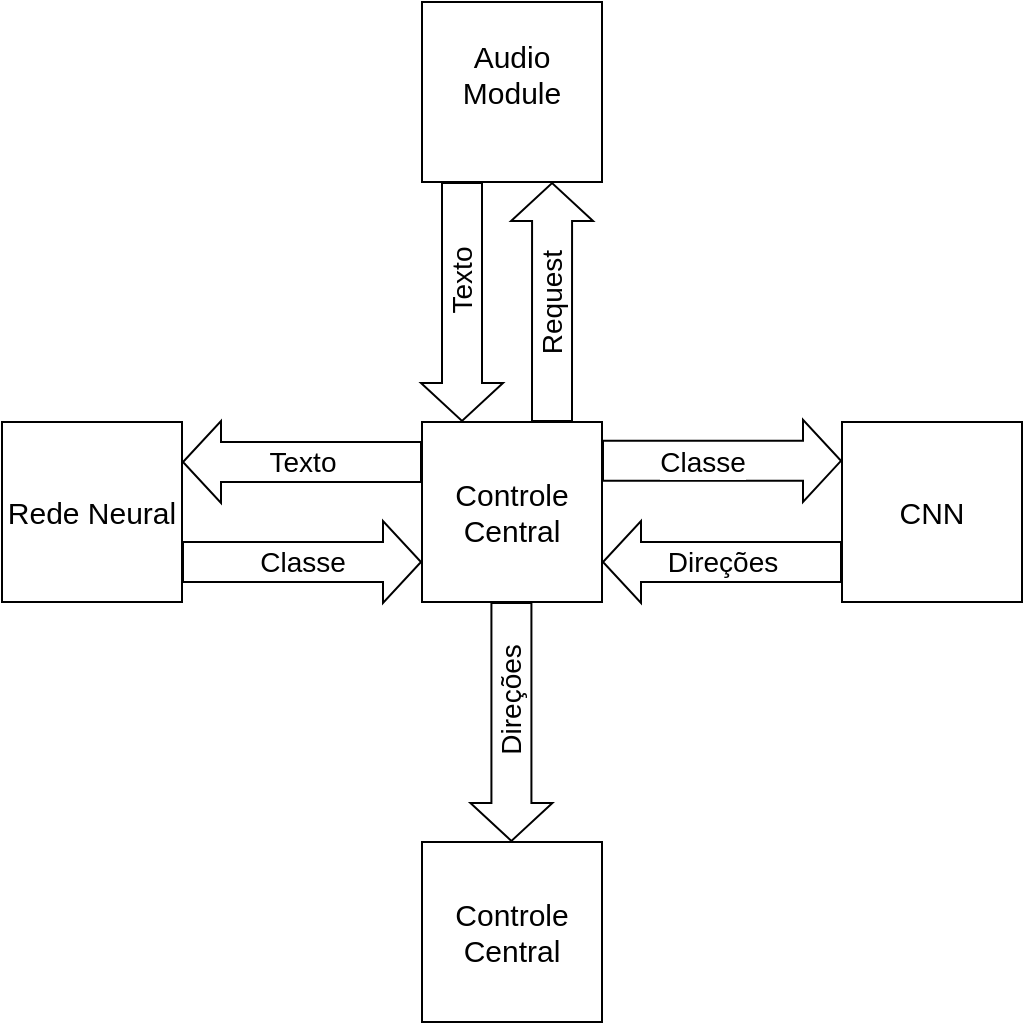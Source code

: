 <mxfile version="21.7.2" type="device">
  <diagram name="Page-1" id="net3LYrIIeCwL5Gls6FQ">
    <mxGraphModel dx="1434" dy="758" grid="1" gridSize="10" guides="1" tooltips="1" connect="1" arrows="1" fold="1" page="1" pageScale="1" pageWidth="850" pageHeight="1100" math="0" shadow="0">
      <root>
        <mxCell id="0" />
        <mxCell id="1" parent="0" />
        <mxCell id="6gkh3FY1J6M-NQaSy6XT-10" value="" style="shape=flexArrow;endArrow=classic;html=1;rounded=0;fontFamily=Helvetica;fontSize=12;fontColor=default;strokeWidth=1;endSize=6;startSize=6;width=20;exitX=0.708;exitY=0;exitDx=0;exitDy=0;exitPerimeter=0;" parent="1" edge="1">
          <mxGeometry width="50" height="50" relative="1" as="geometry">
            <mxPoint x="425.0" y="400" as="sourcePoint" />
            <mxPoint x="425.04" y="280" as="targetPoint" />
          </mxGeometry>
        </mxCell>
        <mxCell id="6gkh3FY1J6M-NQaSy6XT-11" value="&lt;font style=&quot;font-size: 14px;&quot;&gt;Request&lt;/font&gt;" style="edgeLabel;html=1;align=center;verticalAlign=middle;resizable=0;points=[];fontSize=14;fontFamily=Helvetica;fontColor=default;rotation=-90;" parent="6gkh3FY1J6M-NQaSy6XT-10" vertex="1" connectable="0">
          <mxGeometry x="-0.109" y="-2" relative="1" as="geometry">
            <mxPoint x="-2" y="-6" as="offset" />
          </mxGeometry>
        </mxCell>
        <mxCell id="6gkh3FY1J6M-NQaSy6XT-14" value="" style="shape=flexArrow;endArrow=classic;html=1;rounded=0;fontFamily=Helvetica;fontSize=12;fontColor=default;strokeWidth=1;endSize=6;startSize=6;width=20;" parent="1" edge="1">
          <mxGeometry width="50" height="50" relative="1" as="geometry">
            <mxPoint x="380" y="280" as="sourcePoint" />
            <mxPoint x="380" y="400" as="targetPoint" />
          </mxGeometry>
        </mxCell>
        <mxCell id="6gkh3FY1J6M-NQaSy6XT-15" value="Texto&lt;br style=&quot;font-size: 14px;&quot;&gt;" style="edgeLabel;html=1;align=center;verticalAlign=middle;resizable=0;points=[];fontSize=14;fontFamily=Helvetica;fontColor=default;rotation=-90;" parent="6gkh3FY1J6M-NQaSy6XT-14" vertex="1" connectable="0">
          <mxGeometry x="-0.109" y="-2" relative="1" as="geometry">
            <mxPoint x="2" y="-4" as="offset" />
          </mxGeometry>
        </mxCell>
        <mxCell id="DF99NF1wN35QQG4V0i3f-5" value="&lt;font style=&quot;font-size: 15px;&quot;&gt;Controle Central&lt;/font&gt;" style="whiteSpace=wrap;html=1;aspect=fixed;strokeColor=default;fontFamily=Helvetica;fontSize=12;fontColor=default;fillColor=default;" parent="1" vertex="1">
          <mxGeometry x="360" y="400" width="90" height="90" as="geometry" />
        </mxCell>
        <mxCell id="DF99NF1wN35QQG4V0i3f-7" value="&lt;font style=&quot;font-size: 15px;&quot;&gt;Audio Module&lt;br&gt;&lt;br&gt;&lt;/font&gt;" style="whiteSpace=wrap;html=1;aspect=fixed;strokeColor=default;fontFamily=Helvetica;fontSize=12;fontColor=default;fillColor=default;" parent="1" vertex="1">
          <mxGeometry x="360" y="190" width="90" height="90" as="geometry" />
        </mxCell>
        <mxCell id="DF99NF1wN35QQG4V0i3f-8" value="&lt;font style=&quot;font-size: 15px;&quot;&gt;Rede Neural&lt;/font&gt;" style="whiteSpace=wrap;html=1;aspect=fixed;strokeColor=default;fontFamily=Helvetica;fontSize=12;fontColor=default;fillColor=default;" parent="1" vertex="1">
          <mxGeometry x="150" y="400" width="90" height="90" as="geometry" />
        </mxCell>
        <mxCell id="DF99NF1wN35QQG4V0i3f-9" value="" style="shape=flexArrow;endArrow=classic;html=1;rounded=0;fontFamily=Helvetica;fontSize=12;fontColor=default;strokeWidth=1;endSize=6;startSize=6;width=20;" parent="1" edge="1">
          <mxGeometry width="50" height="50" relative="1" as="geometry">
            <mxPoint x="360" y="420" as="sourcePoint" />
            <mxPoint x="240" y="420" as="targetPoint" />
          </mxGeometry>
        </mxCell>
        <mxCell id="DF99NF1wN35QQG4V0i3f-10" value="Texto&lt;br style=&quot;font-size: 14px;&quot;&gt;" style="edgeLabel;html=1;align=center;verticalAlign=middle;resizable=0;points=[];fontSize=14;fontFamily=Helvetica;fontColor=default;rotation=0;" parent="DF99NF1wN35QQG4V0i3f-9" vertex="1" connectable="0">
          <mxGeometry x="-0.109" y="-2" relative="1" as="geometry">
            <mxPoint x="-7" y="2" as="offset" />
          </mxGeometry>
        </mxCell>
        <mxCell id="DF99NF1wN35QQG4V0i3f-11" value="&lt;span style=&quot;color: rgb(0, 0, 0); font-family: Helvetica; font-size: 14px; font-style: normal; font-variant-ligatures: normal; font-variant-caps: normal; font-weight: 400; letter-spacing: normal; orphans: 2; text-align: center; text-indent: 0px; text-transform: none; widows: 2; word-spacing: 0px; -webkit-text-stroke-width: 0px; background-color: rgb(255, 255, 255); text-decoration-thickness: initial; text-decoration-style: initial; text-decoration-color: initial; float: none; display: inline !important;&quot;&gt;Classe&lt;/span&gt;" style="shape=flexArrow;endArrow=classic;html=1;rounded=0;fontFamily=Helvetica;fontSize=12;fontColor=default;strokeWidth=1;endSize=6;startSize=6;width=20;" parent="1" edge="1">
          <mxGeometry width="50" height="50" relative="1" as="geometry">
            <mxPoint x="240" y="470" as="sourcePoint" />
            <mxPoint x="360" y="470" as="targetPoint" />
          </mxGeometry>
        </mxCell>
        <mxCell id="DF99NF1wN35QQG4V0i3f-14" value="&lt;span style=&quot;color: rgb(0, 0, 0); font-family: Helvetica; font-size: 14px; font-style: normal; font-variant-ligatures: normal; font-variant-caps: normal; font-weight: 400; letter-spacing: normal; orphans: 2; text-align: center; text-indent: 0px; text-transform: none; widows: 2; word-spacing: 0px; -webkit-text-stroke-width: 0px; background-color: rgb(255, 255, 255); text-decoration-thickness: initial; text-decoration-style: initial; text-decoration-color: initial; float: none; display: inline !important;&quot;&gt;Classe&lt;/span&gt;" style="shape=flexArrow;endArrow=classic;html=1;rounded=0;fontFamily=Helvetica;fontSize=12;fontColor=default;strokeWidth=1;endSize=6;startSize=6;width=20;" parent="1" edge="1">
          <mxGeometry x="-0.167" y="-1" width="50" height="50" relative="1" as="geometry">
            <mxPoint x="450" y="419.43" as="sourcePoint" />
            <mxPoint x="570" y="419.43" as="targetPoint" />
            <mxPoint as="offset" />
          </mxGeometry>
        </mxCell>
        <mxCell id="DF99NF1wN35QQG4V0i3f-15" value="" style="shape=flexArrow;endArrow=classic;html=1;rounded=0;fontFamily=Helvetica;fontSize=12;fontColor=default;strokeWidth=1;endSize=6;startSize=6;width=20;" parent="1" edge="1">
          <mxGeometry width="50" height="50" relative="1" as="geometry">
            <mxPoint x="570" y="470" as="sourcePoint" />
            <mxPoint x="450" y="470" as="targetPoint" />
          </mxGeometry>
        </mxCell>
        <mxCell id="DF99NF1wN35QQG4V0i3f-16" value="Direções" style="edgeLabel;html=1;align=center;verticalAlign=middle;resizable=0;points=[];fontSize=14;fontFamily=Helvetica;fontColor=default;rotation=0;" parent="DF99NF1wN35QQG4V0i3f-15" vertex="1" connectable="0">
          <mxGeometry x="-0.109" y="-2" relative="1" as="geometry">
            <mxPoint x="-7" y="2" as="offset" />
          </mxGeometry>
        </mxCell>
        <mxCell id="DF99NF1wN35QQG4V0i3f-17" value="&lt;font style=&quot;font-size: 15px;&quot;&gt;CNN&lt;br&gt;&lt;/font&gt;" style="whiteSpace=wrap;html=1;aspect=fixed;strokeColor=default;fontFamily=Helvetica;fontSize=12;fontColor=default;fillColor=default;" parent="1" vertex="1">
          <mxGeometry x="570" y="400" width="90" height="90" as="geometry" />
        </mxCell>
        <mxCell id="DF99NF1wN35QQG4V0i3f-19" value="&lt;font style=&quot;font-size: 15px;&quot;&gt;Controle Central&lt;/font&gt;" style="whiteSpace=wrap;html=1;aspect=fixed;strokeColor=default;fontFamily=Helvetica;fontSize=12;fontColor=default;fillColor=default;" parent="1" vertex="1">
          <mxGeometry x="360" y="610" width="90" height="90" as="geometry" />
        </mxCell>
        <mxCell id="DF99NF1wN35QQG4V0i3f-20" value="" style="shape=flexArrow;endArrow=classic;html=1;rounded=0;fontFamily=Helvetica;fontSize=12;fontColor=default;strokeWidth=1;endSize=6;startSize=6;width=20;" parent="1" edge="1">
          <mxGeometry width="50" height="50" relative="1" as="geometry">
            <mxPoint x="404.71" y="490" as="sourcePoint" />
            <mxPoint x="404.71" y="610" as="targetPoint" />
          </mxGeometry>
        </mxCell>
        <mxCell id="DF99NF1wN35QQG4V0i3f-21" value="Direções&lt;br&gt;" style="edgeLabel;html=1;align=center;verticalAlign=middle;resizable=0;points=[];fontSize=14;fontFamily=Helvetica;fontColor=default;rotation=-90;" parent="DF99NF1wN35QQG4V0i3f-20" vertex="1" connectable="0">
          <mxGeometry x="-0.109" y="-2" relative="1" as="geometry">
            <mxPoint x="2" y="-4" as="offset" />
          </mxGeometry>
        </mxCell>
      </root>
    </mxGraphModel>
  </diagram>
</mxfile>
